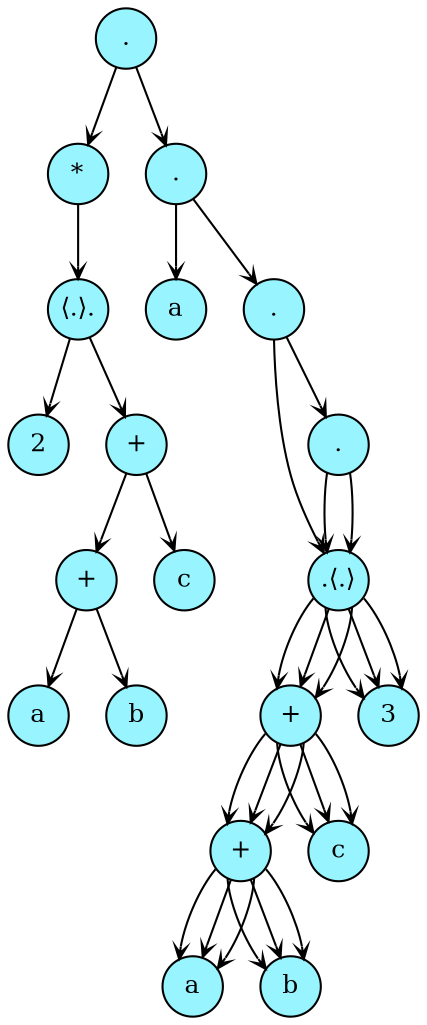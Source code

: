 digraph
{
  edge [arrowhead = vee, arrowsize = .6]
  node [fontsize = 12, fillcolor = cadetblue1, shape = circle, style = "filled,rounded", height = 0.4, width = 0.4, fixedsize = true]

  4 [label="2"]
  7 [label="a"]
  8 [label="b"]
  6 [label="+"]
  6 -> 7
  6 -> 8
  9 [label="c"]
  5 [label="+"]
  5 -> 6
  5 -> 9
  3 [label="⟨.⟩."]
  3 -> 4
  3 -> 5
  2 [label="*"]
  2 -> 3
  11 [label="a"]
  17 [label="a"]
  18 [label="b"]
  16 [label="+"]
  16 -> 17
  16 -> 18
  19 [label="c"]
  15 [label="+"]
  15 -> 16
  15 -> 19
  20 [label="3"]
  14 [label=".⟨.⟩"]
  14 -> 15
  14 -> 20
  17 [label="a"]
  18 [label="b"]
  16 [label="+"]
  16 -> 17
  16 -> 18
  19 [label="c"]
  15 [label="+"]
  15 -> 16
  15 -> 19
  20 [label="3"]
  14 [label=".⟨.⟩"]
  14 -> 15
  14 -> 20
  13 [label="."]
  13 -> 14
  13 -> 14
  17 [label="a"]
  18 [label="b"]
  16 [label="+"]
  16 -> 17
  16 -> 18
  19 [label="c"]
  15 [label="+"]
  15 -> 16
  15 -> 19
  20 [label="3"]
  14 [label=".⟨.⟩"]
  14 -> 15
  14 -> 20
  12 [label="."]
  12 -> 13
  12 -> 14
  10 [label="."]
  10 -> 11
  10 -> 12
  1 [label="."]
  1 -> 2
  1 -> 10
}
